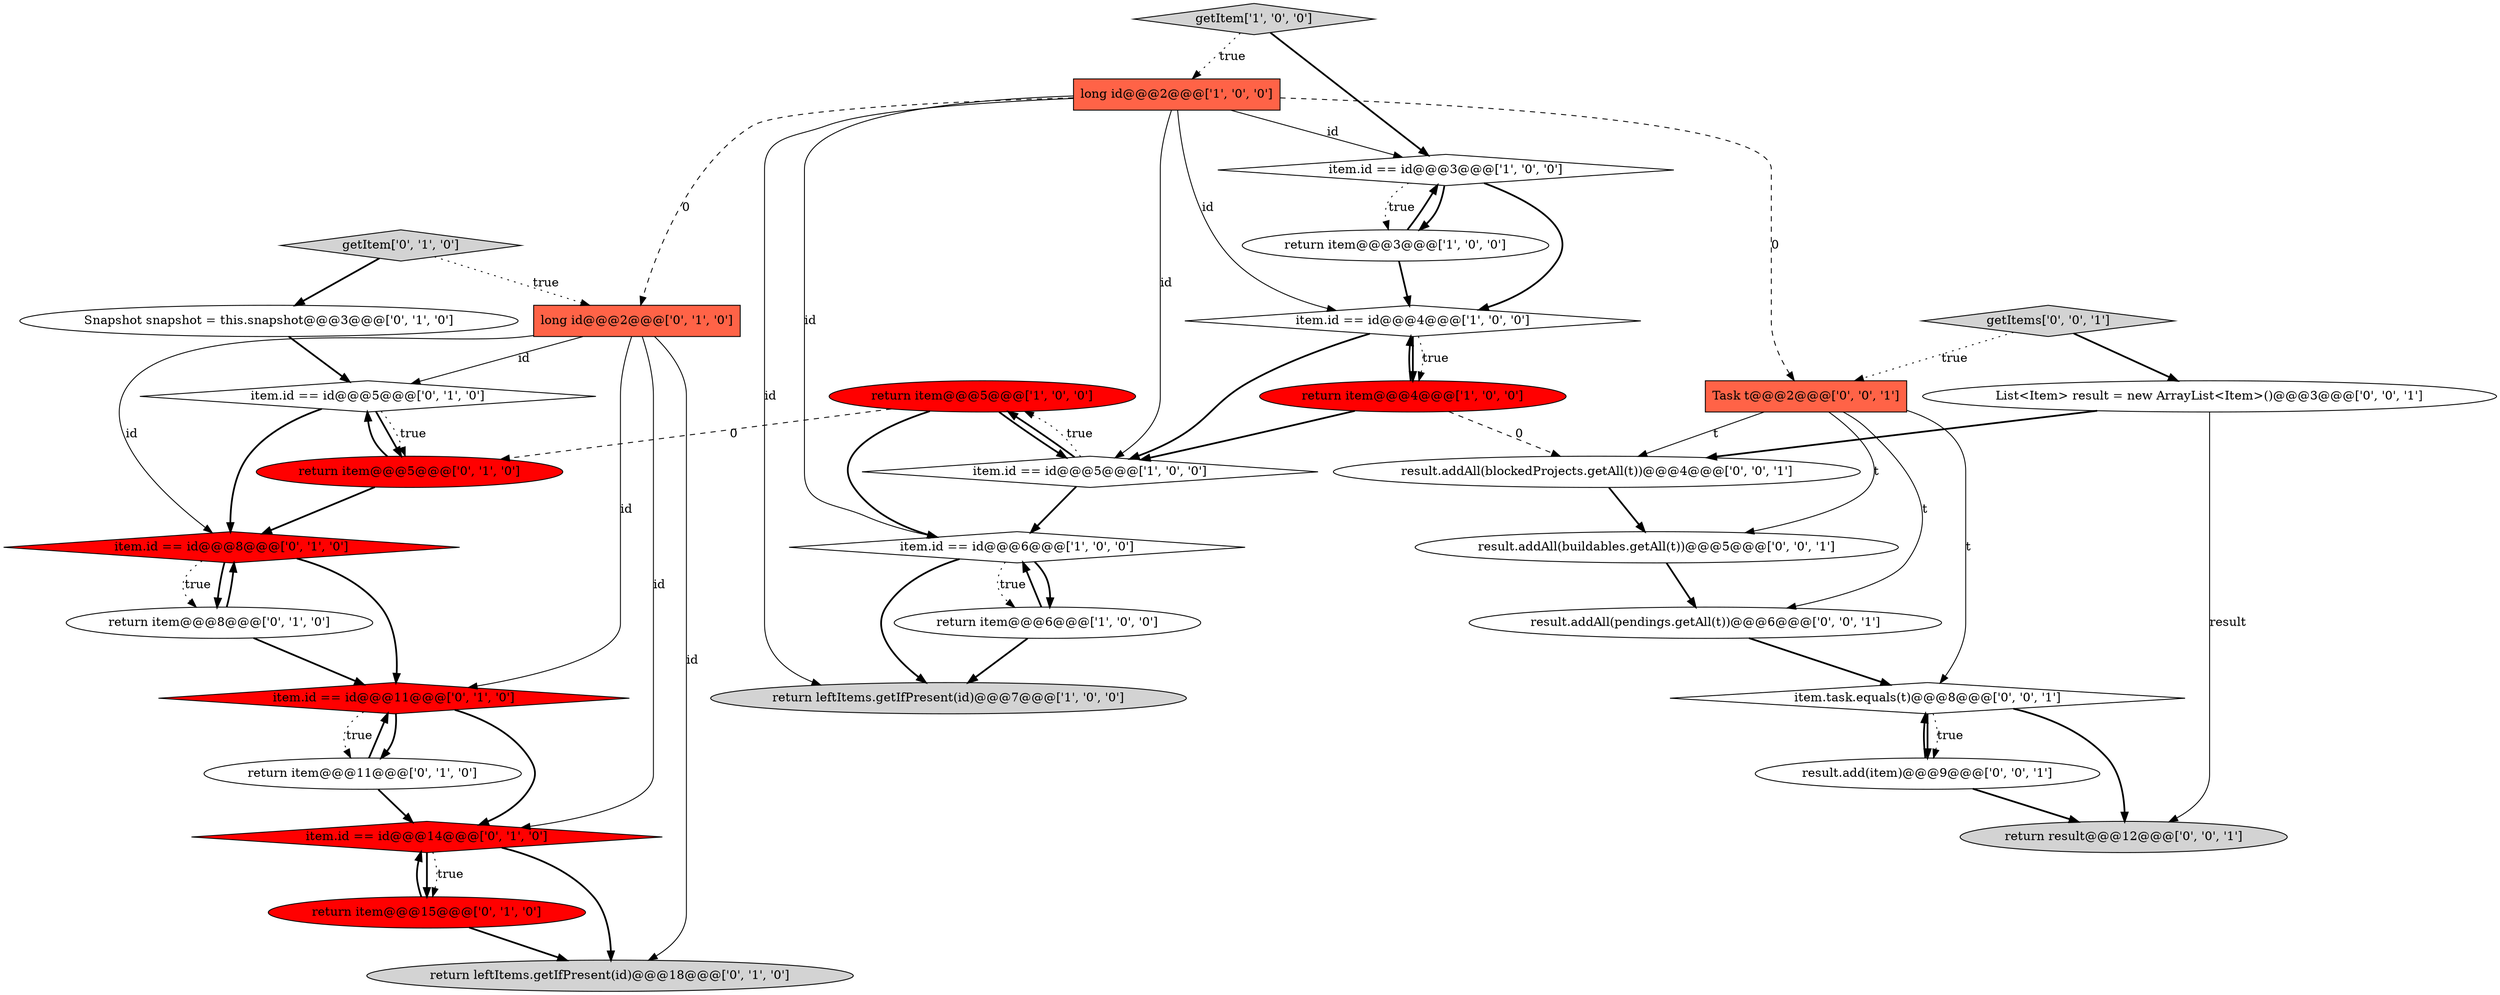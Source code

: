 digraph {
21 [style = filled, label = "item.id == id@@@14@@@['0', '1', '0']", fillcolor = red, shape = diamond image = "AAA1AAABBB2BBB"];
30 [style = filled, label = "return result@@@12@@@['0', '0', '1']", fillcolor = lightgray, shape = ellipse image = "AAA0AAABBB3BBB"];
3 [style = filled, label = "item.id == id@@@3@@@['1', '0', '0']", fillcolor = white, shape = diamond image = "AAA0AAABBB1BBB"];
15 [style = filled, label = "item.id == id@@@8@@@['0', '1', '0']", fillcolor = red, shape = diamond image = "AAA1AAABBB2BBB"];
11 [style = filled, label = "return item@@@11@@@['0', '1', '0']", fillcolor = white, shape = ellipse image = "AAA0AAABBB2BBB"];
23 [style = filled, label = "item.task.equals(t)@@@8@@@['0', '0', '1']", fillcolor = white, shape = diamond image = "AAA0AAABBB3BBB"];
9 [style = filled, label = "return item@@@5@@@['1', '0', '0']", fillcolor = red, shape = ellipse image = "AAA1AAABBB1BBB"];
16 [style = filled, label = "return item@@@15@@@['0', '1', '0']", fillcolor = red, shape = ellipse image = "AAA1AAABBB2BBB"];
17 [style = filled, label = "item.id == id@@@5@@@['0', '1', '0']", fillcolor = white, shape = diamond image = "AAA0AAABBB2BBB"];
1 [style = filled, label = "item.id == id@@@6@@@['1', '0', '0']", fillcolor = white, shape = diamond image = "AAA0AAABBB1BBB"];
13 [style = filled, label = "item.id == id@@@11@@@['0', '1', '0']", fillcolor = red, shape = diamond image = "AAA1AAABBB2BBB"];
26 [style = filled, label = "result.add(item)@@@9@@@['0', '0', '1']", fillcolor = white, shape = ellipse image = "AAA0AAABBB3BBB"];
10 [style = filled, label = "return item@@@4@@@['1', '0', '0']", fillcolor = red, shape = ellipse image = "AAA1AAABBB1BBB"];
25 [style = filled, label = "result.addAll(pendings.getAll(t))@@@6@@@['0', '0', '1']", fillcolor = white, shape = ellipse image = "AAA0AAABBB3BBB"];
8 [style = filled, label = "return item@@@3@@@['1', '0', '0']", fillcolor = white, shape = ellipse image = "AAA0AAABBB1BBB"];
14 [style = filled, label = "long id@@@2@@@['0', '1', '0']", fillcolor = tomato, shape = box image = "AAA1AAABBB2BBB"];
7 [style = filled, label = "return leftItems.getIfPresent(id)@@@7@@@['1', '0', '0']", fillcolor = lightgray, shape = ellipse image = "AAA0AAABBB1BBB"];
24 [style = filled, label = "result.addAll(buildables.getAll(t))@@@5@@@['0', '0', '1']", fillcolor = white, shape = ellipse image = "AAA0AAABBB3BBB"];
18 [style = filled, label = "getItem['0', '1', '0']", fillcolor = lightgray, shape = diamond image = "AAA0AAABBB2BBB"];
29 [style = filled, label = "List<Item> result = new ArrayList<Item>()@@@3@@@['0', '0', '1']", fillcolor = white, shape = ellipse image = "AAA0AAABBB3BBB"];
27 [style = filled, label = "getItems['0', '0', '1']", fillcolor = lightgray, shape = diamond image = "AAA0AAABBB3BBB"];
22 [style = filled, label = "Snapshot snapshot = this.snapshot@@@3@@@['0', '1', '0']", fillcolor = white, shape = ellipse image = "AAA0AAABBB2BBB"];
20 [style = filled, label = "return leftItems.getIfPresent(id)@@@18@@@['0', '1', '0']", fillcolor = lightgray, shape = ellipse image = "AAA0AAABBB2BBB"];
5 [style = filled, label = "long id@@@2@@@['1', '0', '0']", fillcolor = tomato, shape = box image = "AAA1AAABBB1BBB"];
31 [style = filled, label = "Task t@@@2@@@['0', '0', '1']", fillcolor = tomato, shape = box image = "AAA0AAABBB3BBB"];
2 [style = filled, label = "getItem['1', '0', '0']", fillcolor = lightgray, shape = diamond image = "AAA0AAABBB1BBB"];
4 [style = filled, label = "item.id == id@@@4@@@['1', '0', '0']", fillcolor = white, shape = diamond image = "AAA0AAABBB1BBB"];
12 [style = filled, label = "return item@@@8@@@['0', '1', '0']", fillcolor = white, shape = ellipse image = "AAA0AAABBB2BBB"];
6 [style = filled, label = "item.id == id@@@5@@@['1', '0', '0']", fillcolor = white, shape = diamond image = "AAA0AAABBB1BBB"];
28 [style = filled, label = "result.addAll(blockedProjects.getAll(t))@@@4@@@['0', '0', '1']", fillcolor = white, shape = ellipse image = "AAA0AAABBB3BBB"];
19 [style = filled, label = "return item@@@5@@@['0', '1', '0']", fillcolor = red, shape = ellipse image = "AAA1AAABBB2BBB"];
0 [style = filled, label = "return item@@@6@@@['1', '0', '0']", fillcolor = white, shape = ellipse image = "AAA0AAABBB1BBB"];
4->10 [style = bold, label=""];
15->13 [style = bold, label=""];
5->14 [style = dashed, label="0"];
5->7 [style = solid, label="id"];
23->30 [style = bold, label=""];
5->1 [style = solid, label="id"];
4->6 [style = bold, label=""];
4->10 [style = dotted, label="true"];
25->23 [style = bold, label=""];
2->3 [style = bold, label=""];
11->21 [style = bold, label=""];
8->3 [style = bold, label=""];
12->15 [style = bold, label=""];
23->26 [style = bold, label=""];
10->28 [style = dashed, label="0"];
14->15 [style = solid, label="id"];
14->17 [style = solid, label="id"];
1->0 [style = bold, label=""];
19->17 [style = bold, label=""];
31->24 [style = solid, label="t"];
3->4 [style = bold, label=""];
10->6 [style = bold, label=""];
1->7 [style = bold, label=""];
17->19 [style = bold, label=""];
13->11 [style = bold, label=""];
5->6 [style = solid, label="id"];
18->14 [style = dotted, label="true"];
9->6 [style = bold, label=""];
0->7 [style = bold, label=""];
26->30 [style = bold, label=""];
29->28 [style = bold, label=""];
9->19 [style = dashed, label="0"];
6->1 [style = bold, label=""];
12->13 [style = bold, label=""];
23->26 [style = dotted, label="true"];
14->20 [style = solid, label="id"];
31->23 [style = solid, label="t"];
21->20 [style = bold, label=""];
18->22 [style = bold, label=""];
31->25 [style = solid, label="t"];
6->9 [style = dotted, label="true"];
0->1 [style = bold, label=""];
3->8 [style = bold, label=""];
16->21 [style = bold, label=""];
24->25 [style = bold, label=""];
5->4 [style = solid, label="id"];
14->13 [style = solid, label="id"];
11->13 [style = bold, label=""];
26->23 [style = bold, label=""];
17->15 [style = bold, label=""];
17->19 [style = dotted, label="true"];
10->4 [style = bold, label=""];
21->16 [style = bold, label=""];
22->17 [style = bold, label=""];
14->21 [style = solid, label="id"];
28->24 [style = bold, label=""];
15->12 [style = dotted, label="true"];
13->11 [style = dotted, label="true"];
27->31 [style = dotted, label="true"];
15->12 [style = bold, label=""];
5->31 [style = dashed, label="0"];
29->30 [style = solid, label="result"];
1->0 [style = dotted, label="true"];
8->4 [style = bold, label=""];
27->29 [style = bold, label=""];
6->9 [style = bold, label=""];
9->1 [style = bold, label=""];
19->15 [style = bold, label=""];
13->21 [style = bold, label=""];
16->20 [style = bold, label=""];
3->8 [style = dotted, label="true"];
2->5 [style = dotted, label="true"];
21->16 [style = dotted, label="true"];
5->3 [style = solid, label="id"];
31->28 [style = solid, label="t"];
}
